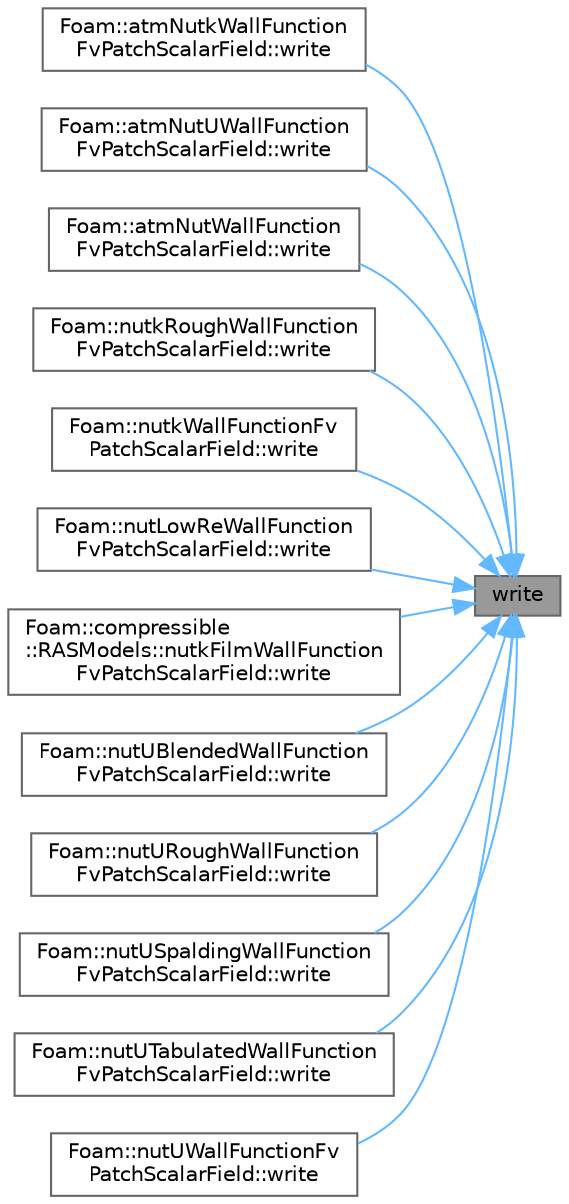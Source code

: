 digraph "write"
{
 // LATEX_PDF_SIZE
  bgcolor="transparent";
  edge [fontname=Helvetica,fontsize=10,labelfontname=Helvetica,labelfontsize=10];
  node [fontname=Helvetica,fontsize=10,shape=box,height=0.2,width=0.4];
  rankdir="RL";
  Node1 [id="Node000001",label="write",height=0.2,width=0.4,color="gray40", fillcolor="grey60", style="filled", fontcolor="black",tooltip=" "];
  Node1 -> Node2 [id="edge1_Node000001_Node000002",dir="back",color="steelblue1",style="solid",tooltip=" "];
  Node2 [id="Node000002",label="Foam::atmNutkWallFunction\lFvPatchScalarField::write",height=0.2,width=0.4,color="grey40", fillcolor="white", style="filled",URL="$classFoam_1_1atmNutkWallFunctionFvPatchScalarField.html#a293fdfec8bdfbd5c3913ab4c9f3454ff",tooltip=" "];
  Node1 -> Node3 [id="edge2_Node000001_Node000003",dir="back",color="steelblue1",style="solid",tooltip=" "];
  Node3 [id="Node000003",label="Foam::atmNutUWallFunction\lFvPatchScalarField::write",height=0.2,width=0.4,color="grey40", fillcolor="white", style="filled",URL="$classFoam_1_1atmNutUWallFunctionFvPatchScalarField.html#a293fdfec8bdfbd5c3913ab4c9f3454ff",tooltip=" "];
  Node1 -> Node4 [id="edge3_Node000001_Node000004",dir="back",color="steelblue1",style="solid",tooltip=" "];
  Node4 [id="Node000004",label="Foam::atmNutWallFunction\lFvPatchScalarField::write",height=0.2,width=0.4,color="grey40", fillcolor="white", style="filled",URL="$classFoam_1_1atmNutWallFunctionFvPatchScalarField.html#a293fdfec8bdfbd5c3913ab4c9f3454ff",tooltip=" "];
  Node1 -> Node5 [id="edge4_Node000001_Node000005",dir="back",color="steelblue1",style="solid",tooltip=" "];
  Node5 [id="Node000005",label="Foam::nutkRoughWallFunction\lFvPatchScalarField::write",height=0.2,width=0.4,color="grey40", fillcolor="white", style="filled",URL="$classFoam_1_1nutkRoughWallFunctionFvPatchScalarField.html#a293fdfec8bdfbd5c3913ab4c9f3454ff",tooltip=" "];
  Node1 -> Node6 [id="edge5_Node000001_Node000006",dir="back",color="steelblue1",style="solid",tooltip=" "];
  Node6 [id="Node000006",label="Foam::nutkWallFunctionFv\lPatchScalarField::write",height=0.2,width=0.4,color="grey40", fillcolor="white", style="filled",URL="$classFoam_1_1nutkWallFunctionFvPatchScalarField.html#a293fdfec8bdfbd5c3913ab4c9f3454ff",tooltip=" "];
  Node1 -> Node7 [id="edge6_Node000001_Node000007",dir="back",color="steelblue1",style="solid",tooltip=" "];
  Node7 [id="Node000007",label="Foam::nutLowReWallFunction\lFvPatchScalarField::write",height=0.2,width=0.4,color="grey40", fillcolor="white", style="filled",URL="$classFoam_1_1nutLowReWallFunctionFvPatchScalarField.html#a293fdfec8bdfbd5c3913ab4c9f3454ff",tooltip=" "];
  Node1 -> Node8 [id="edge7_Node000001_Node000008",dir="back",color="steelblue1",style="solid",tooltip=" "];
  Node8 [id="Node000008",label="Foam::compressible\l::RASModels::nutkFilmWallFunction\lFvPatchScalarField::write",height=0.2,width=0.4,color="grey40", fillcolor="white", style="filled",URL="$classFoam_1_1compressible_1_1RASModels_1_1nutkFilmWallFunctionFvPatchScalarField.html#a78cec3e4ecac4a89a3ad8d38f2ad21f5",tooltip=" "];
  Node1 -> Node9 [id="edge8_Node000001_Node000009",dir="back",color="steelblue1",style="solid",tooltip=" "];
  Node9 [id="Node000009",label="Foam::nutUBlendedWallFunction\lFvPatchScalarField::write",height=0.2,width=0.4,color="grey40", fillcolor="white", style="filled",URL="$classFoam_1_1nutUBlendedWallFunctionFvPatchScalarField.html#a78cec3e4ecac4a89a3ad8d38f2ad21f5",tooltip=" "];
  Node1 -> Node10 [id="edge9_Node000001_Node000010",dir="back",color="steelblue1",style="solid",tooltip=" "];
  Node10 [id="Node000010",label="Foam::nutURoughWallFunction\lFvPatchScalarField::write",height=0.2,width=0.4,color="grey40", fillcolor="white", style="filled",URL="$classFoam_1_1nutURoughWallFunctionFvPatchScalarField.html#a78cec3e4ecac4a89a3ad8d38f2ad21f5",tooltip=" "];
  Node1 -> Node11 [id="edge10_Node000001_Node000011",dir="back",color="steelblue1",style="solid",tooltip=" "];
  Node11 [id="Node000011",label="Foam::nutUSpaldingWallFunction\lFvPatchScalarField::write",height=0.2,width=0.4,color="grey40", fillcolor="white", style="filled",URL="$classFoam_1_1nutUSpaldingWallFunctionFvPatchScalarField.html#a78cec3e4ecac4a89a3ad8d38f2ad21f5",tooltip=" "];
  Node1 -> Node12 [id="edge11_Node000001_Node000012",dir="back",color="steelblue1",style="solid",tooltip=" "];
  Node12 [id="Node000012",label="Foam::nutUTabulatedWallFunction\lFvPatchScalarField::write",height=0.2,width=0.4,color="grey40", fillcolor="white", style="filled",URL="$classFoam_1_1nutUTabulatedWallFunctionFvPatchScalarField.html#a78cec3e4ecac4a89a3ad8d38f2ad21f5",tooltip=" "];
  Node1 -> Node13 [id="edge12_Node000001_Node000013",dir="back",color="steelblue1",style="solid",tooltip=" "];
  Node13 [id="Node000013",label="Foam::nutUWallFunctionFv\lPatchScalarField::write",height=0.2,width=0.4,color="grey40", fillcolor="white", style="filled",URL="$classFoam_1_1nutUWallFunctionFvPatchScalarField.html#a78cec3e4ecac4a89a3ad8d38f2ad21f5",tooltip=" "];
}

